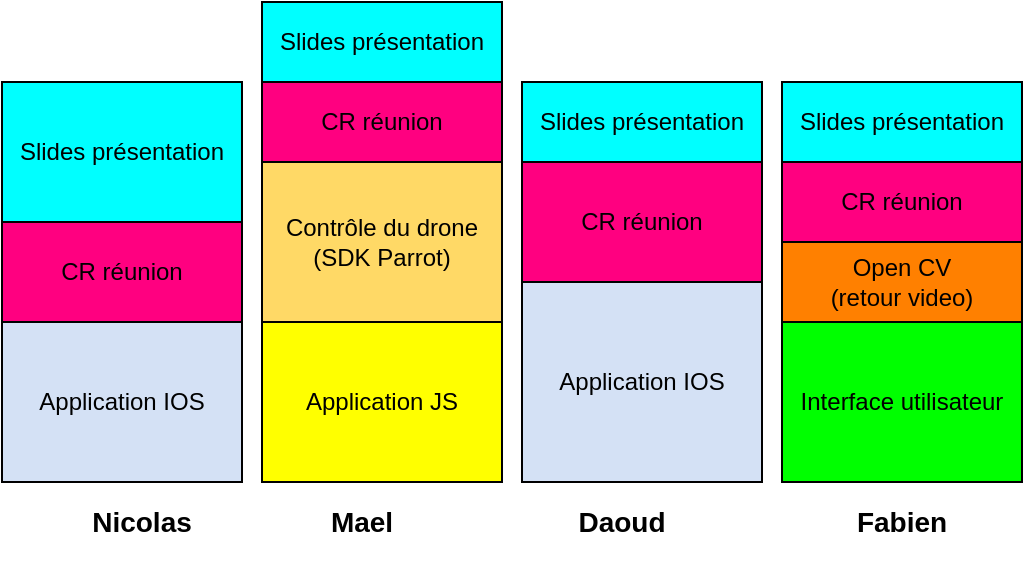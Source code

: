 <mxfile version="10.6.3" type="device"><diagram id="C2tkcHZS4vITUwfFSE2N" name="Page-1"><mxGraphModel dx="1013" dy="466" grid="1" gridSize="10" guides="1" tooltips="1" connect="1" arrows="1" fold="1" page="1" pageScale="1" pageWidth="827" pageHeight="1169" math="0" shadow="0"><root><mxCell id="0"/><mxCell id="1" parent="0"/><mxCell id="IpX5OVG2P2fmddvbSRuB-2" value="Application IOS" style="rounded=0;whiteSpace=wrap;html=1;fillColor=#D4E1F5;" vertex="1" parent="1"><mxGeometry x="190" y="400" width="120" height="80" as="geometry"/></mxCell><mxCell id="IpX5OVG2P2fmddvbSRuB-3" value="Application JS" style="rounded=0;whiteSpace=wrap;html=1;fillColor=#FFFF00;" vertex="1" parent="1"><mxGeometry x="320" y="400" width="120" height="80" as="geometry"/></mxCell><mxCell id="IpX5OVG2P2fmddvbSRuB-4" value="Application IOS" style="rounded=0;whiteSpace=wrap;html=1;fillColor=#D4E1F5;" vertex="1" parent="1"><mxGeometry x="450" y="380" width="120" height="100" as="geometry"/></mxCell><mxCell id="IpX5OVG2P2fmddvbSRuB-5" value="Interface utilisateur" style="rounded=0;whiteSpace=wrap;html=1;fillColor=#00FF00;" vertex="1" parent="1"><mxGeometry x="580" y="400" width="120" height="80" as="geometry"/></mxCell><mxCell id="IpX5OVG2P2fmddvbSRuB-6" value="CR réunion" style="rounded=0;whiteSpace=wrap;html=1;fillColor=#FF0080;" vertex="1" parent="1"><mxGeometry x="190" y="350" width="120" height="50" as="geometry"/></mxCell><mxCell id="IpX5OVG2P2fmddvbSRuB-7" value="&lt;div&gt;Open CV&lt;/div&gt;&lt;div&gt;(retour video)&lt;br&gt;&lt;/div&gt;" style="rounded=0;whiteSpace=wrap;html=1;fillColor=#FF8000;" vertex="1" parent="1"><mxGeometry x="580" y="360" width="120" height="40" as="geometry"/></mxCell><mxCell id="IpX5OVG2P2fmddvbSRuB-8" value="&lt;div&gt;Contrôle du drone&lt;/div&gt;&lt;div&gt;(SDK Parrot)&lt;br&gt;&lt;/div&gt;" style="rounded=0;whiteSpace=wrap;html=1;fillColor=#FFD966;" vertex="1" parent="1"><mxGeometry x="320" y="320" width="120" height="80" as="geometry"/></mxCell><mxCell id="IpX5OVG2P2fmddvbSRuB-9" value="Slides présentation" style="rounded=0;whiteSpace=wrap;html=1;fillColor=#00FFFF;" vertex="1" parent="1"><mxGeometry x="190" y="280" width="120" height="70" as="geometry"/></mxCell><mxCell id="IpX5OVG2P2fmddvbSRuB-10" value="CR réunion" style="rounded=0;whiteSpace=wrap;html=1;fillColor=#FF0080;" vertex="1" parent="1"><mxGeometry x="320" y="280" width="120" height="40" as="geometry"/></mxCell><mxCell id="IpX5OVG2P2fmddvbSRuB-11" value="Slides présentation" style="rounded=0;whiteSpace=wrap;html=1;fillColor=#00FFFF;" vertex="1" parent="1"><mxGeometry x="320" y="240" width="120" height="40" as="geometry"/></mxCell><mxCell id="IpX5OVG2P2fmddvbSRuB-12" value="CR réunion" style="rounded=0;whiteSpace=wrap;html=1;fillColor=#FF0080;" vertex="1" parent="1"><mxGeometry x="450" y="320" width="120" height="60" as="geometry"/></mxCell><mxCell id="IpX5OVG2P2fmddvbSRuB-13" value="Slides présentation" style="rounded=0;whiteSpace=wrap;html=1;fillColor=#00FFFF;" vertex="1" parent="1"><mxGeometry x="450" y="280" width="120" height="40" as="geometry"/></mxCell><mxCell id="IpX5OVG2P2fmddvbSRuB-14" value="CR réunion" style="rounded=0;whiteSpace=wrap;html=1;fillColor=#FF0080;" vertex="1" parent="1"><mxGeometry x="580" y="320" width="120" height="40" as="geometry"/></mxCell><mxCell id="IpX5OVG2P2fmddvbSRuB-15" value="Slides présentation" style="rounded=0;whiteSpace=wrap;html=1;fillColor=#00FFFF;" vertex="1" parent="1"><mxGeometry x="580" y="280" width="120" height="40" as="geometry"/></mxCell><mxCell id="IpX5OVG2P2fmddvbSRuB-16" style="edgeStyle=orthogonalEdgeStyle;rounded=0;orthogonalLoop=1;jettySize=auto;html=1;exitX=0.5;exitY=1;exitDx=0;exitDy=0;" edge="1" parent="1" source="IpX5OVG2P2fmddvbSRuB-9" target="IpX5OVG2P2fmddvbSRuB-9"><mxGeometry relative="1" as="geometry"/></mxCell><mxCell id="IpX5OVG2P2fmddvbSRuB-17" value="&lt;div&gt;&lt;font style=&quot;font-size: 14px&quot;&gt;&lt;b&gt;Nicolas &lt;br&gt;&lt;/b&gt;&lt;/font&gt;&lt;/div&gt;" style="text;html=1;strokeColor=none;fillColor=none;align=center;verticalAlign=middle;whiteSpace=wrap;rounded=0;" vertex="1" parent="1"><mxGeometry x="210" y="480" width="100" height="40" as="geometry"/></mxCell><mxCell id="IpX5OVG2P2fmddvbSRuB-18" value="&lt;b&gt;&lt;font style=&quot;font-size: 14px&quot;&gt;Mael&lt;/font&gt;&lt;/b&gt;" style="text;html=1;strokeColor=none;fillColor=none;align=center;verticalAlign=middle;whiteSpace=wrap;rounded=0;" vertex="1" parent="1"><mxGeometry x="350" y="490" width="40" height="20" as="geometry"/></mxCell><mxCell id="IpX5OVG2P2fmddvbSRuB-19" value="&lt;b&gt;&lt;font style=&quot;font-size: 14px&quot;&gt;Daoud&lt;/font&gt;&lt;/b&gt;" style="text;html=1;strokeColor=none;fillColor=none;align=center;verticalAlign=middle;whiteSpace=wrap;rounded=0;" vertex="1" parent="1"><mxGeometry x="480" y="490" width="40" height="20" as="geometry"/></mxCell><mxCell id="IpX5OVG2P2fmddvbSRuB-20" value="&lt;b&gt;&lt;font style=&quot;font-size: 14px&quot;&gt;Fabien&lt;/font&gt;&lt;/b&gt;" style="text;html=1;strokeColor=none;fillColor=none;align=center;verticalAlign=middle;whiteSpace=wrap;rounded=0;" vertex="1" parent="1"><mxGeometry x="620" y="490" width="40" height="20" as="geometry"/></mxCell></root></mxGraphModel></diagram></mxfile>